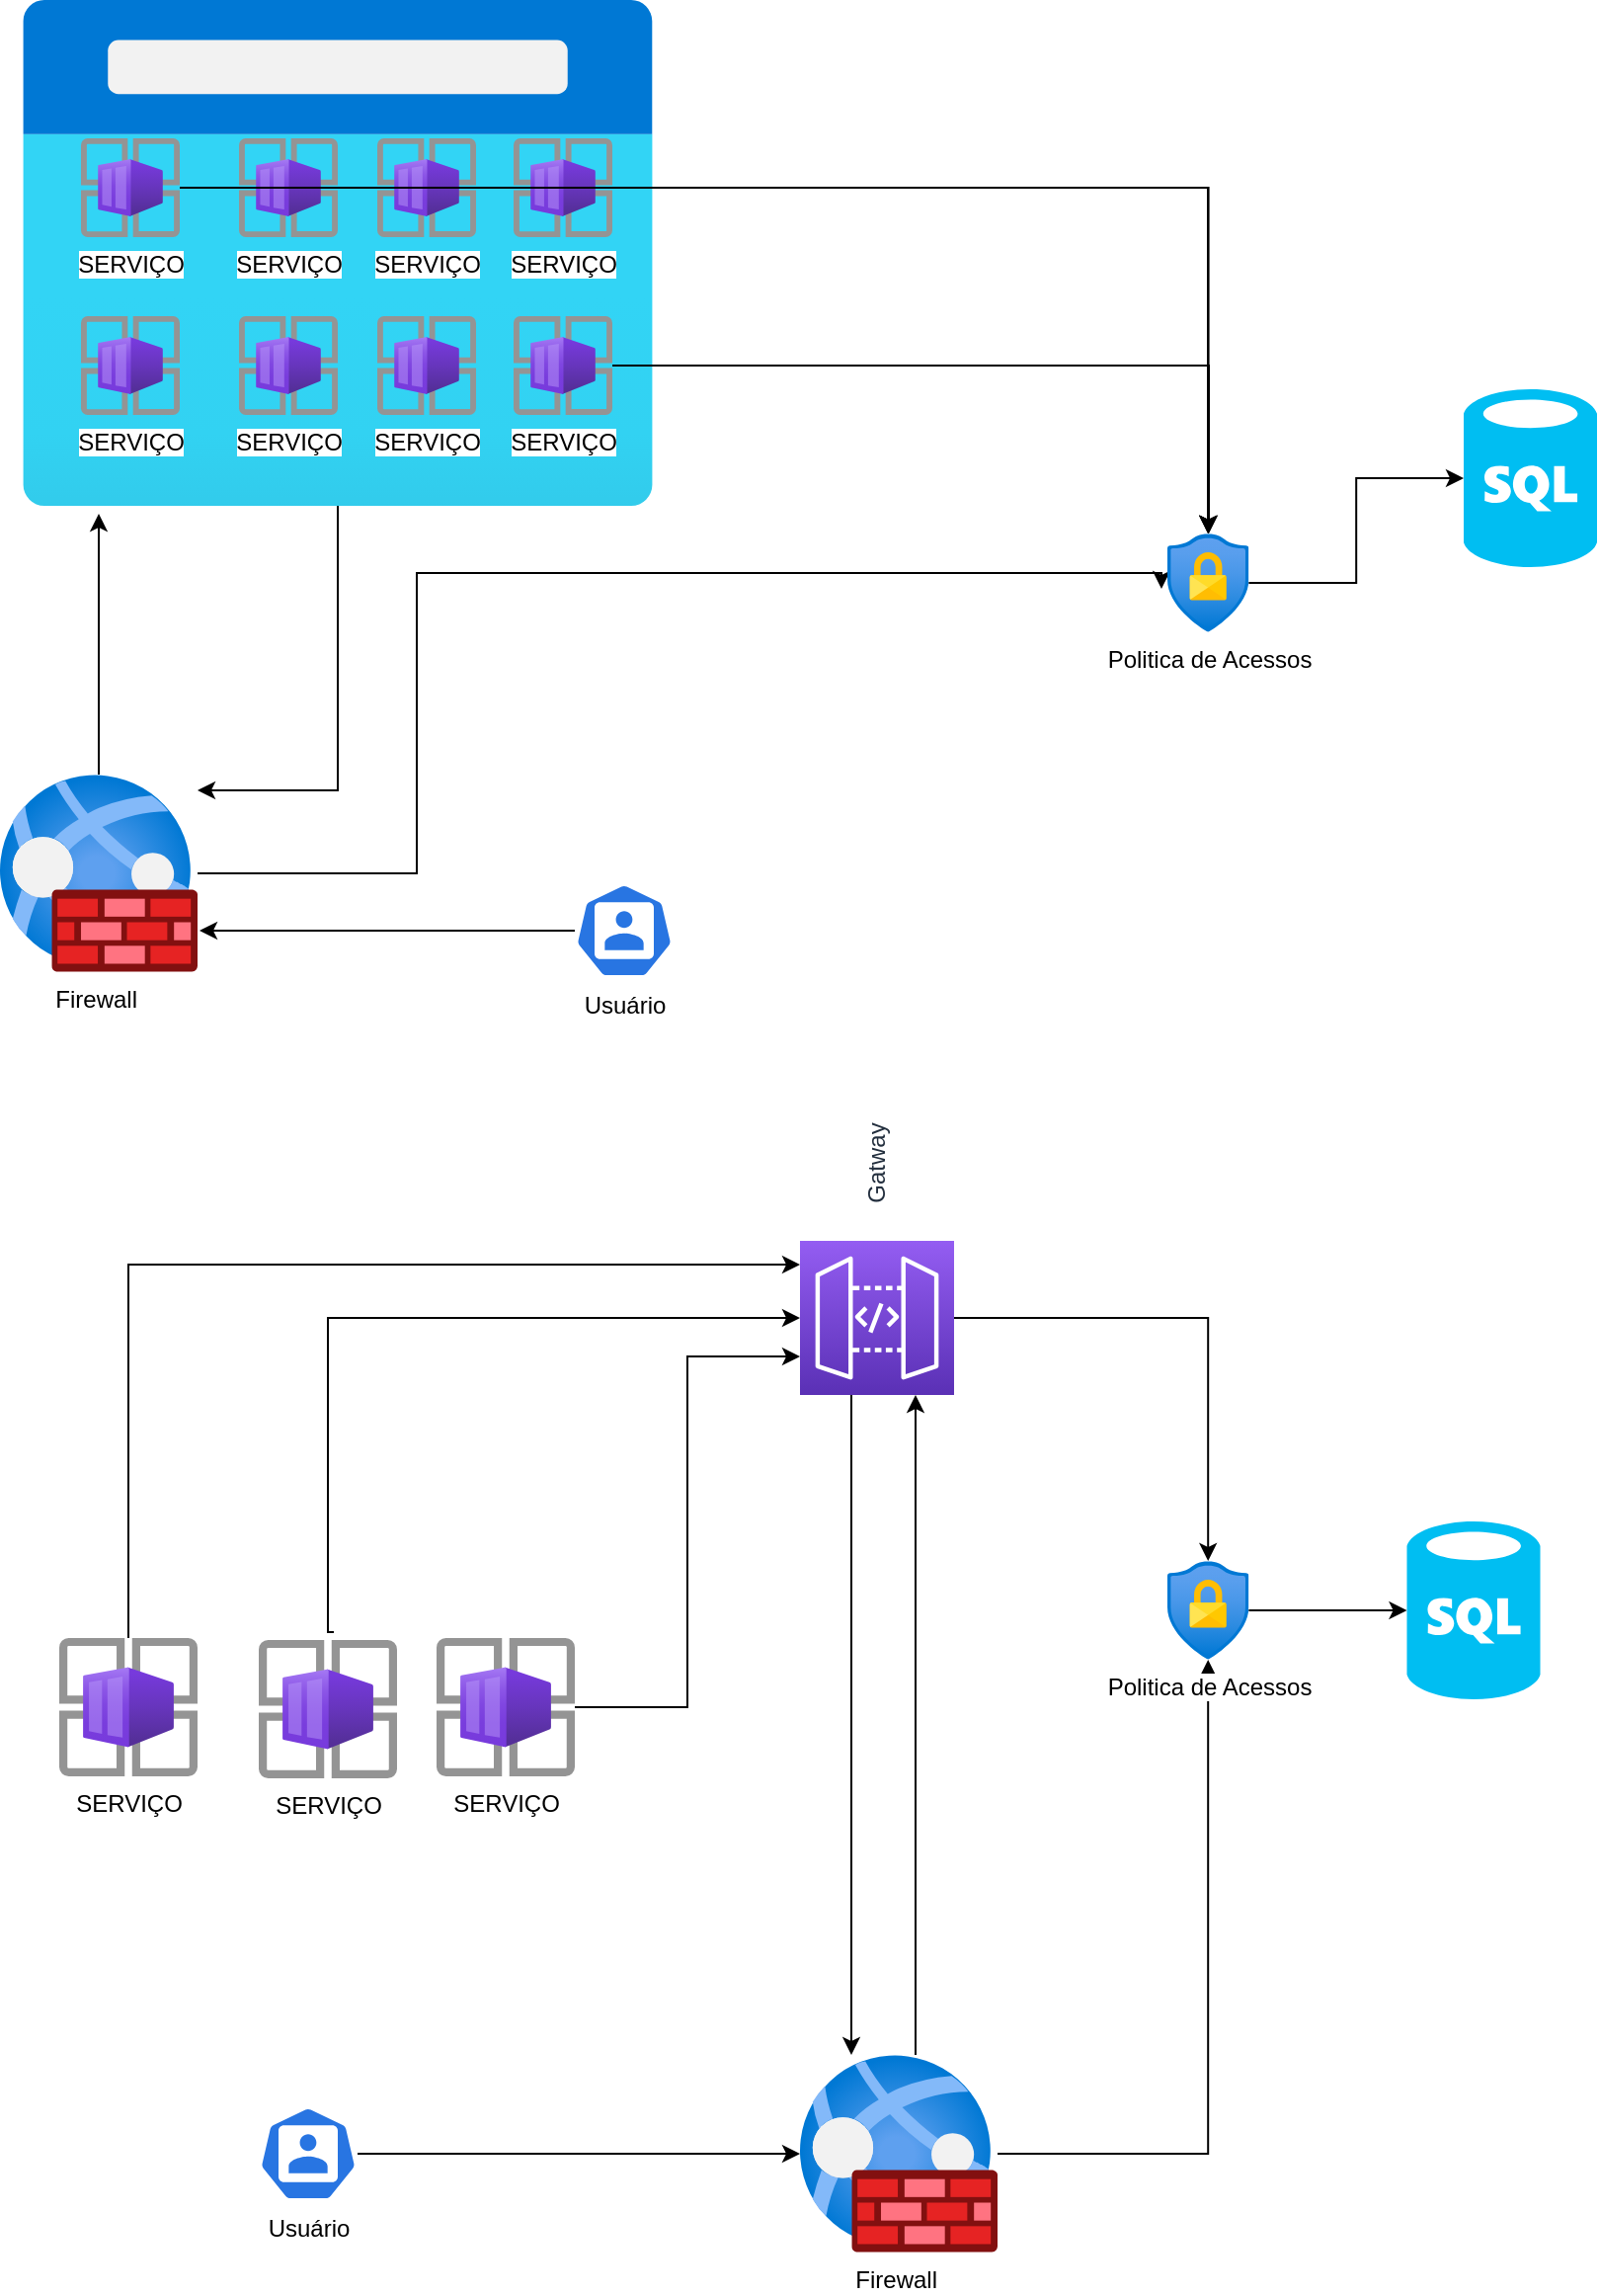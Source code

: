 <mxfile version="21.7.2" type="github">
  <diagram name="Página-1" id="MXImuc_xYYfgAwj5JnpL">
    <mxGraphModel dx="1432" dy="808" grid="1" gridSize="10" guides="1" tooltips="1" connect="1" arrows="1" fold="1" page="1" pageScale="1" pageWidth="827" pageHeight="1169" math="0" shadow="0">
      <root>
        <mxCell id="0" />
        <mxCell id="1" parent="0" />
        <mxCell id="Ooc3bksP8nuoTTXjAJ4i-70" style="edgeStyle=orthogonalEdgeStyle;rounded=0;orthogonalLoop=1;jettySize=auto;html=1;" edge="1" parent="1" source="Ooc3bksP8nuoTTXjAJ4i-42" target="Ooc3bksP8nuoTTXjAJ4i-1">
          <mxGeometry relative="1" as="geometry">
            <Array as="points">
              <mxPoint x="180" y="400" />
            </Array>
          </mxGeometry>
        </mxCell>
        <mxCell id="Ooc3bksP8nuoTTXjAJ4i-42" value="" style="image;aspect=fixed;html=1;points=[];align=center;fontSize=12;image=img/lib/azure2/general/Browser.svg;" vertex="1" parent="1">
          <mxGeometry x="20" width="320" height="256" as="geometry" />
        </mxCell>
        <mxCell id="Ooc3bksP8nuoTTXjAJ4i-20" style="edgeStyle=orthogonalEdgeStyle;rounded=0;orthogonalLoop=1;jettySize=auto;html=1;entryX=-0.073;entryY=0.56;entryDx=0;entryDy=0;entryPerimeter=0;" edge="1" parent="1" source="Ooc3bksP8nuoTTXjAJ4i-1" target="Ooc3bksP8nuoTTXjAJ4i-2">
          <mxGeometry relative="1" as="geometry">
            <Array as="points">
              <mxPoint x="220" y="442" />
              <mxPoint x="220" y="290" />
              <mxPoint x="597" y="290" />
            </Array>
          </mxGeometry>
        </mxCell>
        <mxCell id="Ooc3bksP8nuoTTXjAJ4i-71" style="edgeStyle=orthogonalEdgeStyle;rounded=0;orthogonalLoop=1;jettySize=auto;html=1;" edge="1" parent="1" source="Ooc3bksP8nuoTTXjAJ4i-1">
          <mxGeometry relative="1" as="geometry">
            <mxPoint x="59" y="260" as="targetPoint" />
          </mxGeometry>
        </mxCell>
        <mxCell id="Ooc3bksP8nuoTTXjAJ4i-1" value="Firewall&amp;nbsp;" style="image;aspect=fixed;html=1;points=[];align=center;fontSize=12;image=img/lib/azure2/networking/Web_Application_Firewall_Policies_WAF.svg;" vertex="1" parent="1">
          <mxGeometry x="9" y="392" width="100" height="100" as="geometry" />
        </mxCell>
        <mxCell id="Ooc3bksP8nuoTTXjAJ4i-12" value="" style="edgeStyle=orthogonalEdgeStyle;rounded=0;orthogonalLoop=1;jettySize=auto;html=1;" edge="1" parent="1" source="Ooc3bksP8nuoTTXjAJ4i-2" target="Ooc3bksP8nuoTTXjAJ4i-11">
          <mxGeometry relative="1" as="geometry" />
        </mxCell>
        <mxCell id="Ooc3bksP8nuoTTXjAJ4i-2" value="Politica de Acessos" style="image;aspect=fixed;html=1;points=[];align=center;fontSize=12;image=img/lib/azure2/intune/Exchange_Access.svg;" vertex="1" parent="1">
          <mxGeometry x="600" y="270" width="41.18" height="50" as="geometry" />
        </mxCell>
        <mxCell id="Ooc3bksP8nuoTTXjAJ4i-52" style="edgeStyle=orthogonalEdgeStyle;rounded=0;orthogonalLoop=1;jettySize=auto;html=1;" edge="1" parent="1" source="Ooc3bksP8nuoTTXjAJ4i-3" target="Ooc3bksP8nuoTTXjAJ4i-26">
          <mxGeometry relative="1" as="geometry" />
        </mxCell>
        <mxCell id="Ooc3bksP8nuoTTXjAJ4i-54" style="edgeStyle=orthogonalEdgeStyle;rounded=0;orthogonalLoop=1;jettySize=auto;html=1;" edge="1" parent="1" source="Ooc3bksP8nuoTTXjAJ4i-3" target="Ooc3bksP8nuoTTXjAJ4i-24">
          <mxGeometry relative="1" as="geometry">
            <Array as="points">
              <mxPoint x="440" y="960" />
              <mxPoint x="440" y="960" />
            </Array>
          </mxGeometry>
        </mxCell>
        <mxCell id="Ooc3bksP8nuoTTXjAJ4i-3" value="Gatway" style="sketch=0;points=[[0,0,0],[0.25,0,0],[0.5,0,0],[0.75,0,0],[1,0,0],[0,1,0],[0.25,1,0],[0.5,1,0],[0.75,1,0],[1,1,0],[0,0.25,0],[0,0.5,0],[0,0.75,0],[1,0.25,0],[1,0.5,0],[1,0.75,0]];outlineConnect=0;fontColor=#232F3E;gradientColor=#945DF2;gradientDirection=north;fillColor=#5A30B5;strokeColor=#ffffff;dashed=0;verticalLabelPosition=bottom;verticalAlign=middle;align=center;html=1;fontSize=12;fontStyle=0;aspect=fixed;shape=mxgraph.aws4.resourceIcon;resIcon=mxgraph.aws4.api_gateway;horizontal=0;" vertex="1" parent="1">
          <mxGeometry x="414" y="628" width="78" height="78" as="geometry" />
        </mxCell>
        <mxCell id="Ooc3bksP8nuoTTXjAJ4i-4" value="SERVIÇO" style="image;aspect=fixed;html=1;points=[];align=center;fontSize=12;image=img/lib/azure2/other/Container_App_Environments.svg;" vertex="1" parent="1">
          <mxGeometry x="200" y="160" width="50" height="50" as="geometry" />
        </mxCell>
        <mxCell id="Ooc3bksP8nuoTTXjAJ4i-5" value="SERVIÇO" style="image;aspect=fixed;html=1;points=[];align=center;fontSize=12;image=img/lib/azure2/other/Container_App_Environments.svg;" vertex="1" parent="1">
          <mxGeometry x="200" y="70" width="50" height="50" as="geometry" />
        </mxCell>
        <mxCell id="Ooc3bksP8nuoTTXjAJ4i-65" style="edgeStyle=orthogonalEdgeStyle;rounded=0;orthogonalLoop=1;jettySize=auto;html=1;" edge="1" parent="1" source="Ooc3bksP8nuoTTXjAJ4i-6" target="Ooc3bksP8nuoTTXjAJ4i-2">
          <mxGeometry relative="1" as="geometry">
            <Array as="points">
              <mxPoint x="621" y="185" />
            </Array>
          </mxGeometry>
        </mxCell>
        <mxCell id="Ooc3bksP8nuoTTXjAJ4i-6" value="SERVIÇO" style="image;aspect=fixed;html=1;points=[];align=center;fontSize=12;image=img/lib/azure2/other/Container_App_Environments.svg;" vertex="1" parent="1">
          <mxGeometry x="269" y="160" width="50" height="50" as="geometry" />
        </mxCell>
        <mxCell id="Ooc3bksP8nuoTTXjAJ4i-47" style="edgeStyle=orthogonalEdgeStyle;rounded=0;orthogonalLoop=1;jettySize=auto;html=1;entryX=1.01;entryY=0.79;entryDx=0;entryDy=0;entryPerimeter=0;" edge="1" parent="1" source="Ooc3bksP8nuoTTXjAJ4i-9" target="Ooc3bksP8nuoTTXjAJ4i-1">
          <mxGeometry relative="1" as="geometry">
            <mxPoint x="140" y="504" as="targetPoint" />
          </mxGeometry>
        </mxCell>
        <mxCell id="Ooc3bksP8nuoTTXjAJ4i-9" value="Usuário" style="sketch=0;html=1;dashed=0;whitespace=wrap;fillColor=#2875E2;strokeColor=#ffffff;points=[[0.005,0.63,0],[0.1,0.2,0],[0.9,0.2,0],[0.5,0,0],[0.995,0.63,0],[0.72,0.99,0],[0.5,1,0],[0.28,0.99,0]];verticalLabelPosition=bottom;align=center;verticalAlign=top;shape=mxgraph.kubernetes.icon;prIcon=user" vertex="1" parent="1">
          <mxGeometry x="300" y="447" width="50" height="48" as="geometry" />
        </mxCell>
        <mxCell id="Ooc3bksP8nuoTTXjAJ4i-11" value="" style="verticalLabelPosition=bottom;html=1;verticalAlign=top;align=center;strokeColor=none;fillColor=#00BEF2;shape=mxgraph.azure.sql_database;" vertex="1" parent="1">
          <mxGeometry x="750" y="197" width="67.5" height="90" as="geometry" />
        </mxCell>
        <mxCell id="Ooc3bksP8nuoTTXjAJ4i-61" style="edgeStyle=orthogonalEdgeStyle;rounded=0;orthogonalLoop=1;jettySize=auto;html=1;entryX=0.75;entryY=1;entryDx=0;entryDy=0;entryPerimeter=0;" edge="1" parent="1" source="Ooc3bksP8nuoTTXjAJ4i-24" target="Ooc3bksP8nuoTTXjAJ4i-3">
          <mxGeometry relative="1" as="geometry">
            <Array as="points">
              <mxPoint x="473" y="893" />
            </Array>
          </mxGeometry>
        </mxCell>
        <mxCell id="Ooc3bksP8nuoTTXjAJ4i-76" style="edgeStyle=orthogonalEdgeStyle;rounded=0;orthogonalLoop=1;jettySize=auto;html=1;" edge="1" parent="1" source="Ooc3bksP8nuoTTXjAJ4i-24" target="Ooc3bksP8nuoTTXjAJ4i-26">
          <mxGeometry relative="1" as="geometry" />
        </mxCell>
        <mxCell id="Ooc3bksP8nuoTTXjAJ4i-24" value="Firewall&amp;nbsp;" style="image;aspect=fixed;html=1;points=[];align=center;fontSize=12;image=img/lib/azure2/networking/Web_Application_Firewall_Policies_WAF.svg;" vertex="1" parent="1">
          <mxGeometry x="414.0" y="1040" width="100" height="100" as="geometry" />
        </mxCell>
        <mxCell id="Ooc3bksP8nuoTTXjAJ4i-25" value="" style="edgeStyle=orthogonalEdgeStyle;rounded=0;orthogonalLoop=1;jettySize=auto;html=1;" edge="1" parent="1" source="Ooc3bksP8nuoTTXjAJ4i-26" target="Ooc3bksP8nuoTTXjAJ4i-37">
          <mxGeometry relative="1" as="geometry" />
        </mxCell>
        <mxCell id="Ooc3bksP8nuoTTXjAJ4i-26" value="Politica de Acessos" style="image;aspect=fixed;html=1;points=[];align=center;fontSize=12;image=img/lib/azure2/intune/Exchange_Access.svg;" vertex="1" parent="1">
          <mxGeometry x="600" y="790" width="41.18" height="50" as="geometry" />
        </mxCell>
        <mxCell id="Ooc3bksP8nuoTTXjAJ4i-62" style="edgeStyle=orthogonalEdgeStyle;rounded=0;orthogonalLoop=1;jettySize=auto;html=1;" edge="1" parent="1" source="Ooc3bksP8nuoTTXjAJ4i-36" target="Ooc3bksP8nuoTTXjAJ4i-24">
          <mxGeometry relative="1" as="geometry" />
        </mxCell>
        <mxCell id="Ooc3bksP8nuoTTXjAJ4i-36" value="Usuário" style="sketch=0;html=1;dashed=0;whitespace=wrap;fillColor=#2875E2;strokeColor=#ffffff;points=[[0.005,0.63,0],[0.1,0.2,0],[0.9,0.2,0],[0.5,0,0],[0.995,0.63,0],[0.72,0.99,0],[0.5,1,0],[0.28,0.99,0]];verticalLabelPosition=bottom;align=center;verticalAlign=top;shape=mxgraph.kubernetes.icon;prIcon=user;direction=east;" vertex="1" parent="1">
          <mxGeometry x="140" y="1066" width="50" height="48" as="geometry" />
        </mxCell>
        <mxCell id="Ooc3bksP8nuoTTXjAJ4i-37" value="" style="verticalLabelPosition=bottom;html=1;verticalAlign=top;align=center;strokeColor=none;fillColor=#00BEF2;shape=mxgraph.azure.sql_database;" vertex="1" parent="1">
          <mxGeometry x="721.25" y="770" width="67.5" height="90" as="geometry" />
        </mxCell>
        <mxCell id="Ooc3bksP8nuoTTXjAJ4i-59" style="edgeStyle=orthogonalEdgeStyle;rounded=0;orthogonalLoop=1;jettySize=auto;html=1;entryX=0;entryY=0.5;entryDx=0;entryDy=0;entryPerimeter=0;exitX=0.543;exitY=-0.057;exitDx=0;exitDy=0;exitPerimeter=0;" edge="1" parent="1" source="Ooc3bksP8nuoTTXjAJ4i-40" target="Ooc3bksP8nuoTTXjAJ4i-3">
          <mxGeometry relative="1" as="geometry">
            <mxPoint x="300" y="780" as="sourcePoint" />
            <mxPoint x="384" y="667" as="targetPoint" />
            <Array as="points">
              <mxPoint x="175" y="826" />
              <mxPoint x="175" y="667" />
            </Array>
          </mxGeometry>
        </mxCell>
        <mxCell id="Ooc3bksP8nuoTTXjAJ4i-40" value="SERVIÇO" style="image;aspect=fixed;html=1;points=[];align=center;fontSize=12;image=img/lib/azure2/other/Container_App_Environments.svg;" vertex="1" parent="1">
          <mxGeometry x="140" y="830" width="70" height="70" as="geometry" />
        </mxCell>
        <mxCell id="Ooc3bksP8nuoTTXjAJ4i-64" style="edgeStyle=orthogonalEdgeStyle;rounded=0;orthogonalLoop=1;jettySize=auto;html=1;" edge="1" parent="1" source="Ooc3bksP8nuoTTXjAJ4i-7" target="Ooc3bksP8nuoTTXjAJ4i-2">
          <mxGeometry relative="1" as="geometry" />
        </mxCell>
        <mxCell id="Ooc3bksP8nuoTTXjAJ4i-77" style="edgeStyle=orthogonalEdgeStyle;rounded=0;orthogonalLoop=1;jettySize=auto;html=1;" edge="1" parent="1" source="Ooc3bksP8nuoTTXjAJ4i-7" target="Ooc3bksP8nuoTTXjAJ4i-2">
          <mxGeometry relative="1" as="geometry" />
        </mxCell>
        <mxCell id="Ooc3bksP8nuoTTXjAJ4i-7" value="SERVIÇO" style="image;aspect=fixed;html=1;points=[];align=center;fontSize=12;image=img/lib/azure2/other/Container_App_Environments.svg;" vertex="1" parent="1">
          <mxGeometry x="269" y="70" width="50" height="50" as="geometry" />
        </mxCell>
        <mxCell id="Ooc3bksP8nuoTTXjAJ4i-66" value="SERVIÇO" style="image;aspect=fixed;html=1;points=[];align=center;fontSize=12;image=img/lib/azure2/other/Container_App_Environments.svg;" vertex="1" parent="1">
          <mxGeometry x="130" y="160" width="50" height="50" as="geometry" />
        </mxCell>
        <mxCell id="Ooc3bksP8nuoTTXjAJ4i-78" style="edgeStyle=orthogonalEdgeStyle;rounded=0;orthogonalLoop=1;jettySize=auto;html=1;" edge="1" parent="1" source="Ooc3bksP8nuoTTXjAJ4i-67" target="Ooc3bksP8nuoTTXjAJ4i-2">
          <mxGeometry relative="1" as="geometry" />
        </mxCell>
        <mxCell id="Ooc3bksP8nuoTTXjAJ4i-67" value="SERVIÇO" style="image;aspect=fixed;html=1;points=[];align=center;fontSize=12;image=img/lib/azure2/other/Container_App_Environments.svg;" vertex="1" parent="1">
          <mxGeometry x="130" y="70" width="50" height="50" as="geometry" />
        </mxCell>
        <mxCell id="Ooc3bksP8nuoTTXjAJ4i-68" value="SERVIÇO" style="image;aspect=fixed;html=1;points=[];align=center;fontSize=12;image=img/lib/azure2/other/Container_App_Environments.svg;" vertex="1" parent="1">
          <mxGeometry x="50" y="160" width="50" height="50" as="geometry" />
        </mxCell>
        <mxCell id="Ooc3bksP8nuoTTXjAJ4i-79" style="edgeStyle=orthogonalEdgeStyle;rounded=0;orthogonalLoop=1;jettySize=auto;html=1;" edge="1" parent="1" source="Ooc3bksP8nuoTTXjAJ4i-69" target="Ooc3bksP8nuoTTXjAJ4i-2">
          <mxGeometry relative="1" as="geometry" />
        </mxCell>
        <mxCell id="Ooc3bksP8nuoTTXjAJ4i-69" value="SERVIÇO" style="image;aspect=fixed;html=1;points=[];align=center;fontSize=12;image=img/lib/azure2/other/Container_App_Environments.svg;" vertex="1" parent="1">
          <mxGeometry x="50" y="70" width="50" height="50" as="geometry" />
        </mxCell>
        <mxCell id="Ooc3bksP8nuoTTXjAJ4i-73" style="edgeStyle=orthogonalEdgeStyle;rounded=0;orthogonalLoop=1;jettySize=auto;html=1;" edge="1" parent="1" source="Ooc3bksP8nuoTTXjAJ4i-72" target="Ooc3bksP8nuoTTXjAJ4i-3">
          <mxGeometry relative="1" as="geometry">
            <Array as="points">
              <mxPoint x="74" y="640" />
            </Array>
          </mxGeometry>
        </mxCell>
        <mxCell id="Ooc3bksP8nuoTTXjAJ4i-72" value="SERVIÇO" style="image;aspect=fixed;html=1;points=[];align=center;fontSize=12;image=img/lib/azure2/other/Container_App_Environments.svg;" vertex="1" parent="1">
          <mxGeometry x="39" y="829" width="70" height="70" as="geometry" />
        </mxCell>
        <mxCell id="Ooc3bksP8nuoTTXjAJ4i-83" style="edgeStyle=orthogonalEdgeStyle;rounded=0;orthogonalLoop=1;jettySize=auto;html=1;entryX=0;entryY=0.75;entryDx=0;entryDy=0;entryPerimeter=0;" edge="1" parent="1" source="Ooc3bksP8nuoTTXjAJ4i-81" target="Ooc3bksP8nuoTTXjAJ4i-3">
          <mxGeometry relative="1" as="geometry" />
        </mxCell>
        <mxCell id="Ooc3bksP8nuoTTXjAJ4i-81" value="SERVIÇO" style="image;aspect=fixed;html=1;points=[];align=center;fontSize=12;image=img/lib/azure2/other/Container_App_Environments.svg;" vertex="1" parent="1">
          <mxGeometry x="230" y="829" width="70" height="70" as="geometry" />
        </mxCell>
      </root>
    </mxGraphModel>
  </diagram>
</mxfile>
